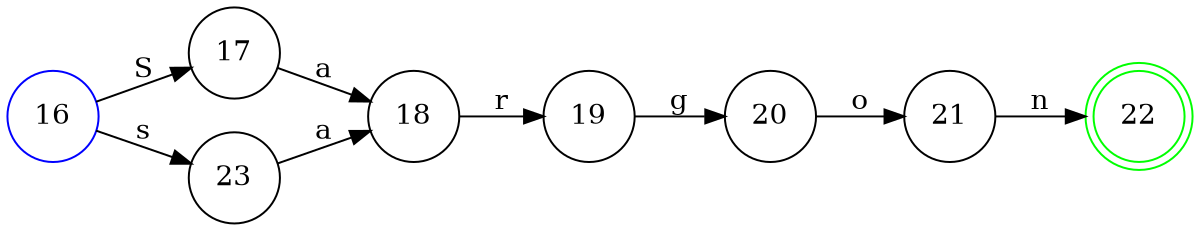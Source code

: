 digraph finite_state_machine {
graph [ dpi = 400 ];
rankdir=LR;
size="8,5"
node [shape = circle];
16 [label="16" color="black" shape="circle"]
16 -> 17 [label="S"]
16 -> 23 [label="s"]
16 [color="blue"]
17 [label="17" color="black" shape="circle"]
17 -> 18 [label="a"]
18 [label="18" color="black" shape="circle"]
18 -> 19 [label="r"]
19 [label="19" color="black" shape="circle"]
19 -> 20 [label="g"]
20 [label="20" color="black" shape="circle"]
20 -> 21 [label="o"]
21 [label="21" color="black" shape="circle"]
21 -> 22 [label="n"]
22 [label="22" color="green" shape="doublecircle"]
23 [label="23" color="black" shape="circle"]
23 -> 18 [label="a"]
}